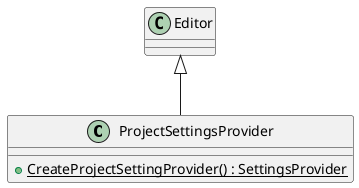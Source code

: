 @startuml
class ProjectSettingsProvider {
    + {static} CreateProjectSettingProvider() : SettingsProvider
}
Editor <|-- ProjectSettingsProvider
@enduml
